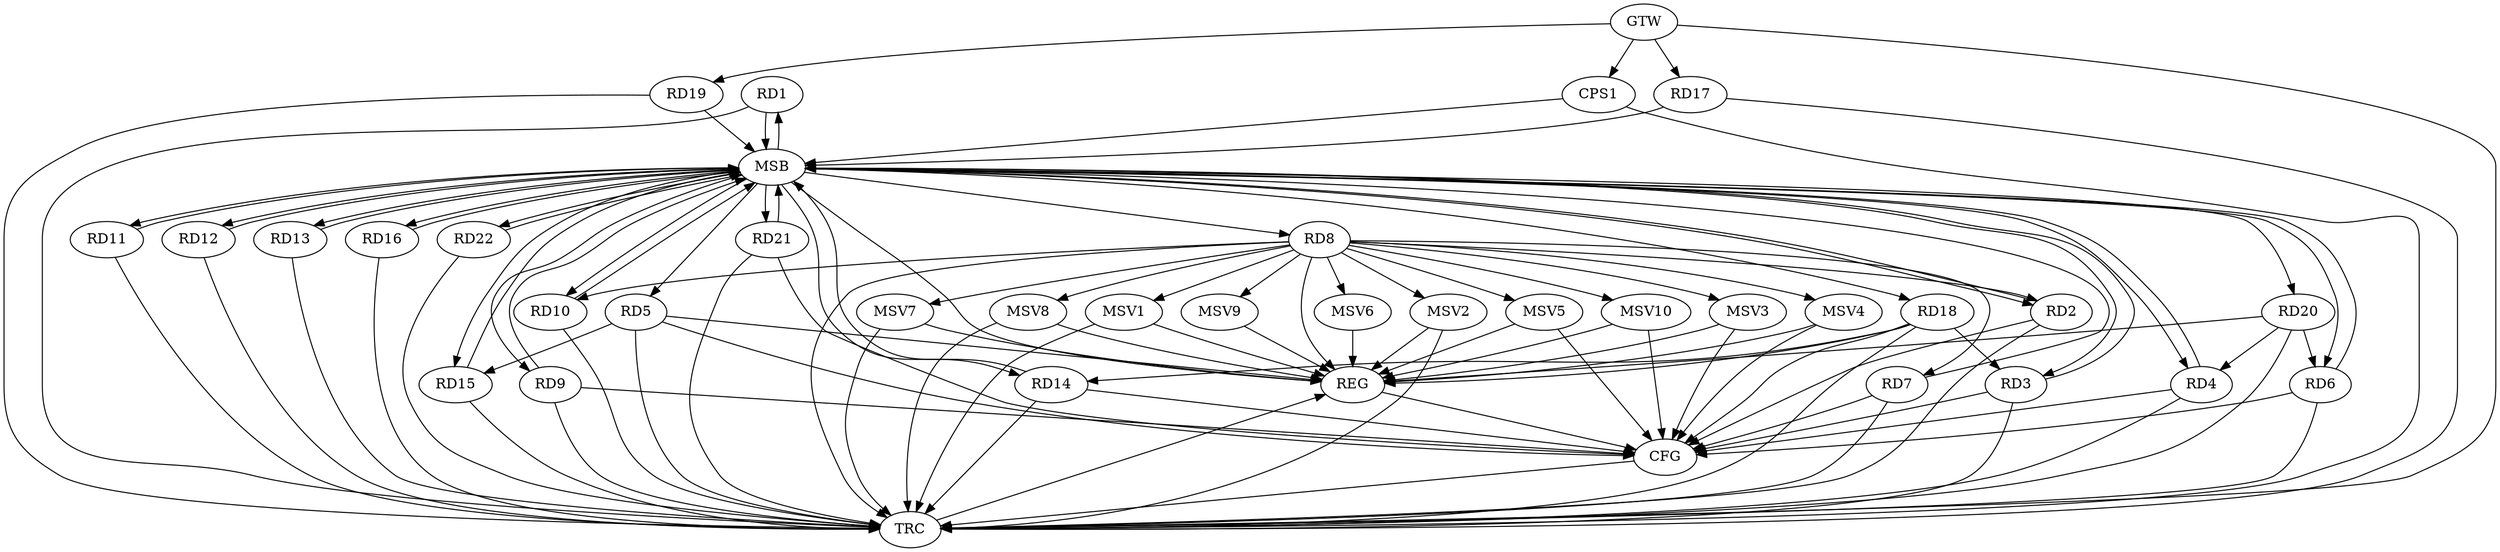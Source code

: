 strict digraph G {
  RD1 [ label="RD1" ];
  RD2 [ label="RD2" ];
  RD3 [ label="RD3" ];
  RD4 [ label="RD4" ];
  RD5 [ label="RD5" ];
  RD6 [ label="RD6" ];
  RD7 [ label="RD7" ];
  RD8 [ label="RD8" ];
  RD9 [ label="RD9" ];
  RD10 [ label="RD10" ];
  RD11 [ label="RD11" ];
  RD12 [ label="RD12" ];
  RD13 [ label="RD13" ];
  RD14 [ label="RD14" ];
  RD15 [ label="RD15" ];
  RD16 [ label="RD16" ];
  RD17 [ label="RD17" ];
  RD18 [ label="RD18" ];
  RD19 [ label="RD19" ];
  RD20 [ label="RD20" ];
  RD21 [ label="RD21" ];
  RD22 [ label="RD22" ];
  CPS1 [ label="CPS1" ];
  GTW [ label="GTW" ];
  REG [ label="REG" ];
  MSB [ label="MSB" ];
  CFG [ label="CFG" ];
  TRC [ label="TRC" ];
  MSV1 [ label="MSV1" ];
  MSV2 [ label="MSV2" ];
  MSV3 [ label="MSV3" ];
  MSV4 [ label="MSV4" ];
  MSV5 [ label="MSV5" ];
  MSV6 [ label="MSV6" ];
  MSV7 [ label="MSV7" ];
  MSV8 [ label="MSV8" ];
  MSV9 [ label="MSV9" ];
  MSV10 [ label="MSV10" ];
  RD8 -> RD2;
  RD18 -> RD3;
  RD20 -> RD4;
  RD5 -> RD15;
  RD20 -> RD6;
  RD8 -> RD7;
  RD8 -> RD10;
  RD18 -> RD14;
  GTW -> RD17;
  GTW -> RD19;
  GTW -> CPS1;
  RD5 -> REG;
  RD8 -> REG;
  RD18 -> REG;
  RD20 -> REG;
  RD1 -> MSB;
  MSB -> RD11;
  MSB -> REG;
  RD2 -> MSB;
  MSB -> RD4;
  MSB -> RD15;
  MSB -> RD18;
  RD3 -> MSB;
  MSB -> RD2;
  MSB -> RD6;
  RD4 -> MSB;
  MSB -> RD3;
  MSB -> RD12;
  RD6 -> MSB;
  RD7 -> MSB;
  RD9 -> MSB;
  RD10 -> MSB;
  RD11 -> MSB;
  RD12 -> MSB;
  MSB -> RD1;
  MSB -> RD9;
  RD13 -> MSB;
  MSB -> RD5;
  MSB -> RD14;
  RD14 -> MSB;
  MSB -> RD16;
  RD15 -> MSB;
  RD16 -> MSB;
  MSB -> RD21;
  RD17 -> MSB;
  MSB -> RD8;
  MSB -> RD13;
  MSB -> RD20;
  RD19 -> MSB;
  MSB -> RD22;
  RD21 -> MSB;
  RD22 -> MSB;
  MSB -> RD10;
  CPS1 -> MSB;
  RD6 -> CFG;
  RD2 -> CFG;
  RD14 -> CFG;
  RD9 -> CFG;
  RD3 -> CFG;
  RD7 -> CFG;
  RD18 -> CFG;
  RD4 -> CFG;
  RD5 -> CFG;
  RD21 -> CFG;
  REG -> CFG;
  RD1 -> TRC;
  RD2 -> TRC;
  RD3 -> TRC;
  RD4 -> TRC;
  RD5 -> TRC;
  RD6 -> TRC;
  RD7 -> TRC;
  RD8 -> TRC;
  RD9 -> TRC;
  RD10 -> TRC;
  RD11 -> TRC;
  RD12 -> TRC;
  RD13 -> TRC;
  RD14 -> TRC;
  RD15 -> TRC;
  RD16 -> TRC;
  RD17 -> TRC;
  RD18 -> TRC;
  RD19 -> TRC;
  RD20 -> TRC;
  RD21 -> TRC;
  RD22 -> TRC;
  CPS1 -> TRC;
  GTW -> TRC;
  CFG -> TRC;
  TRC -> REG;
  RD8 -> MSV1;
  MSV1 -> REG;
  MSV1 -> TRC;
  RD8 -> MSV2;
  RD8 -> MSV3;
  MSV2 -> REG;
  MSV2 -> TRC;
  MSV3 -> REG;
  MSV3 -> CFG;
  RD8 -> MSV4;
  MSV4 -> REG;
  MSV4 -> CFG;
  RD8 -> MSV5;
  RD8 -> MSV6;
  MSV5 -> REG;
  MSV5 -> CFG;
  MSV6 -> REG;
  RD8 -> MSV7;
  MSV7 -> REG;
  MSV7 -> TRC;
  RD8 -> MSV8;
  MSV8 -> REG;
  MSV8 -> TRC;
  RD8 -> MSV9;
  RD8 -> MSV10;
  MSV9 -> REG;
  MSV10 -> REG;
  MSV10 -> CFG;
}
